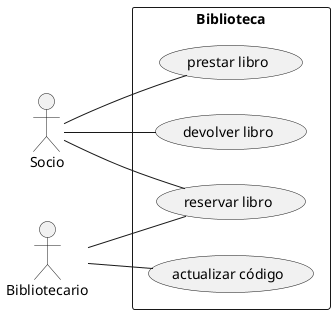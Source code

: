 @startuml
left to right direction
actor "Socio" as S1
:Bibliotecario:
rectangle Biblioteca{
usecase (reservar libro)
(prestar libro)
(devolver libro)
(actualizar código)
}
 S1-- (reservar libro)
 S1-- (prestar libro)
 S1-- (devolver libro)
:Bibliotecario: -- (reservar libro)
Bibliotecario -- (actualizar código)
@enduml